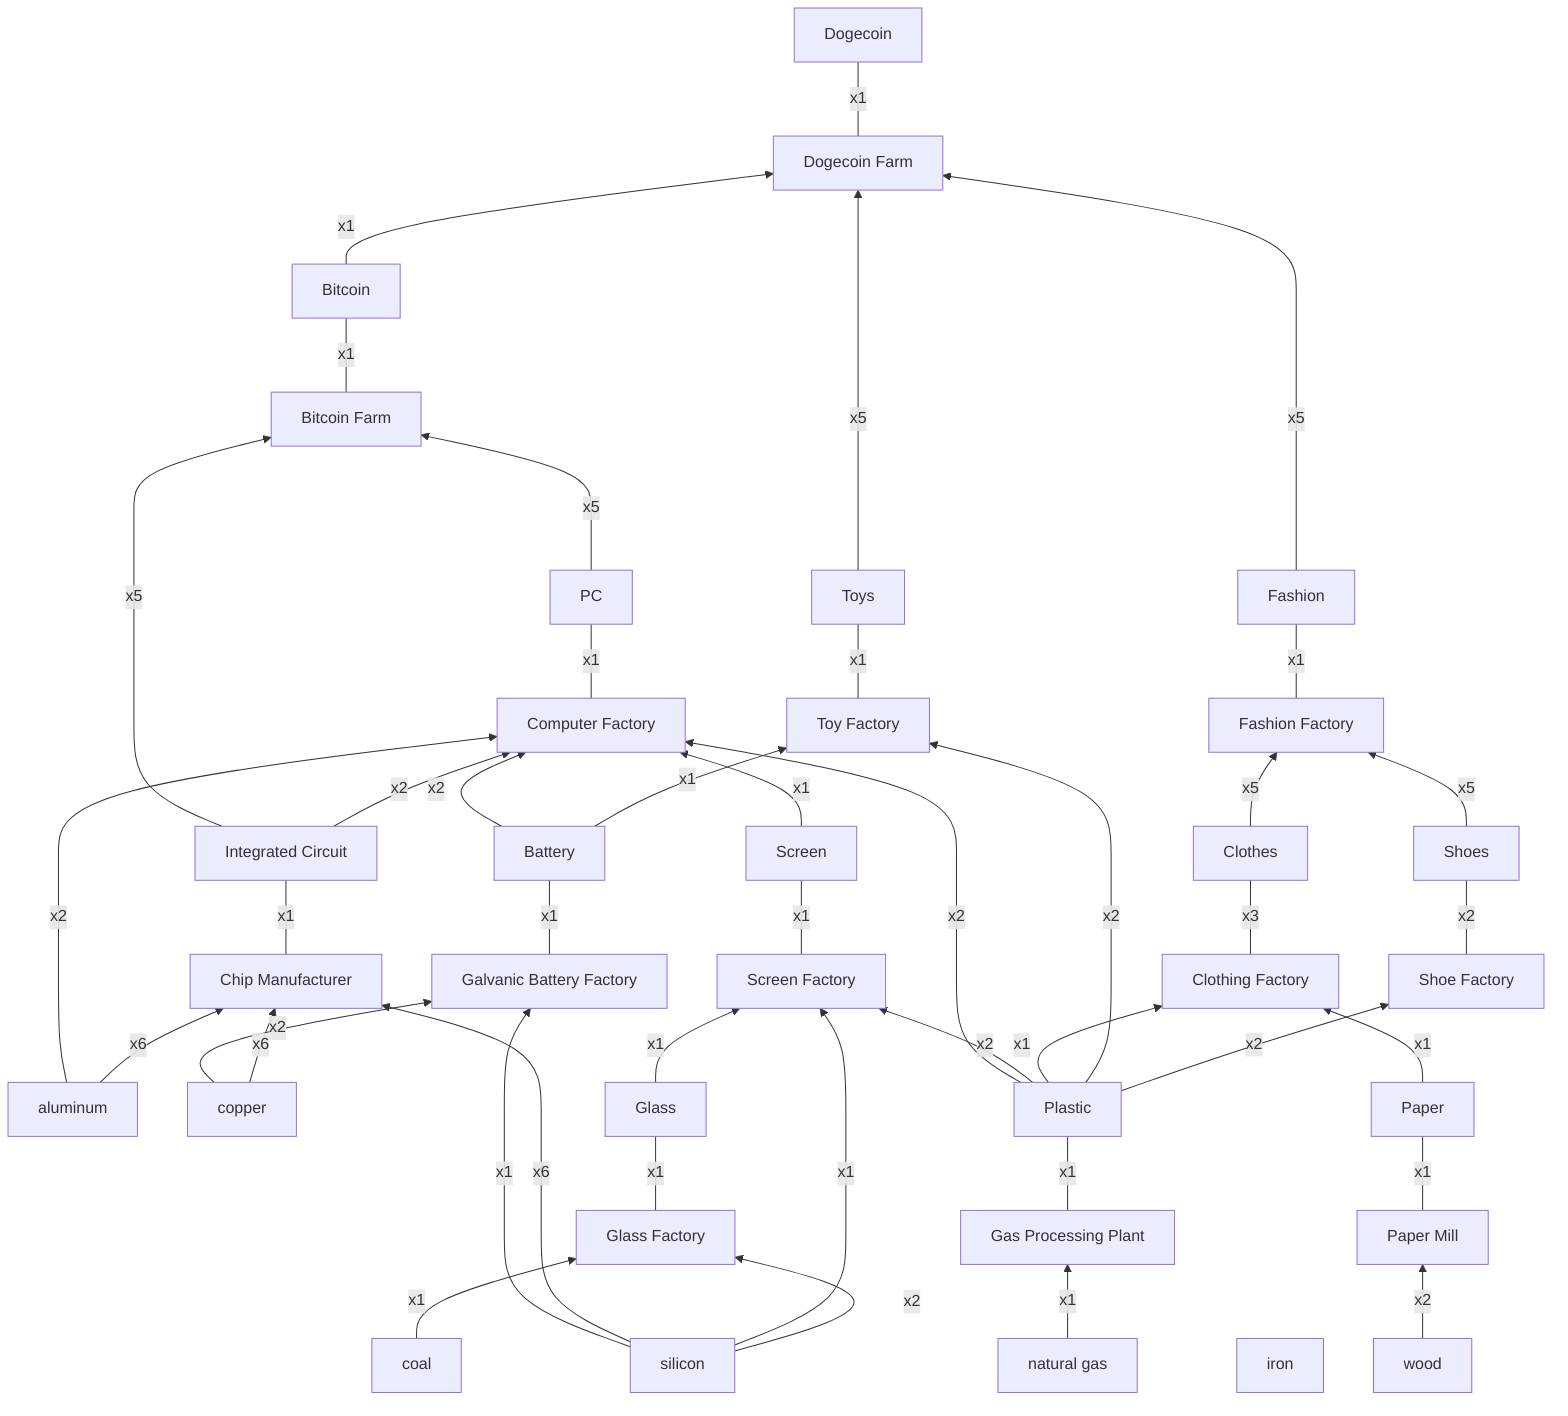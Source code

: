 graph BT

a[coal]
b[silicon]
c[natural gas]
d[aluminum]
e[copper]
f[iron]
g[wood]
h[Plastic]
i[Glass]
j[Screen]
k[Battery]
l[Integrated Circuit]
m[PC]
n[Bitcoin]
o[Dogecoin]
p[Fashion]
q[Clothes]
r[Toys]
s[Shoes]
t[Paper]


fa[Gas Processing Plant]
fb[Glass Factory]
fc[Screen Factory]
fd[Galvanic Battery Factory]
fe[Chip Manufacturer]
ff[Computer Factory]
fg[Bitcoin Farm]
fh[Dogecoin Farm]
fi[Fashion Factory]
fj[Clothing Factory]
fk[Paper Mill]
fl[Toy Factory]
fm[Shoe Factory]

r-->|x5|fh
p-->|x5|fh
n-->|x1|fh
fh---|x1|o


s-->|x5|fi
q-->|x5|fi
fi---|x1|p


h-->|x2|fm
fm---|x2|s

h-->|x2|fl
k-->|x1|fl
fl---|x1|r

g-->|x2|fk
fk---|x1|t

h-->|x1|fj
t-->|x1|fj
fj---|x3|q

c-->|x1|fa
fa---|x1|h

b-->|x2|fb
a-->|x1|fb
fb---|x1|i

i-->|x1|fc
h-->|x2|fc
b-->|x1|fc
fc---|x1|j

e-->|x6|fe
b-->|x6|fe
d-->|x6|fe
fe---|x1|l

e-->|x2|fd
b-->|x1|fd
fd---|x1|k

k-->|x2|ff
d-->|x2|ff
j-->|x1|ff
l-->|x2|ff
h-->|x2|ff
ff---|x1|m

m--->|x5|fg
l--->|x5|fg
fg---|x1|n